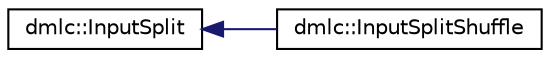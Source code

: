 digraph "Graphical Class Hierarchy"
{
 // LATEX_PDF_SIZE
  edge [fontname="Helvetica",fontsize="10",labelfontname="Helvetica",labelfontsize="10"];
  node [fontname="Helvetica",fontsize="10",shape=record];
  rankdir="LR";
  Node0 [label="dmlc::InputSplit",height=0.2,width=0.4,color="black", fillcolor="white", style="filled",URL="$classdmlc_1_1InputSplit.html",tooltip="input split creates that allows reading of records from split of data, independent part that covers a..."];
  Node0 -> Node1 [dir="back",color="midnightblue",fontsize="10",style="solid",fontname="Helvetica"];
  Node1 [label="dmlc::InputSplitShuffle",height=0.2,width=0.4,color="black", fillcolor="white", style="filled",URL="$classdmlc_1_1InputSplitShuffle.html",tooltip="class to construct input split with global shuffling"];
}
